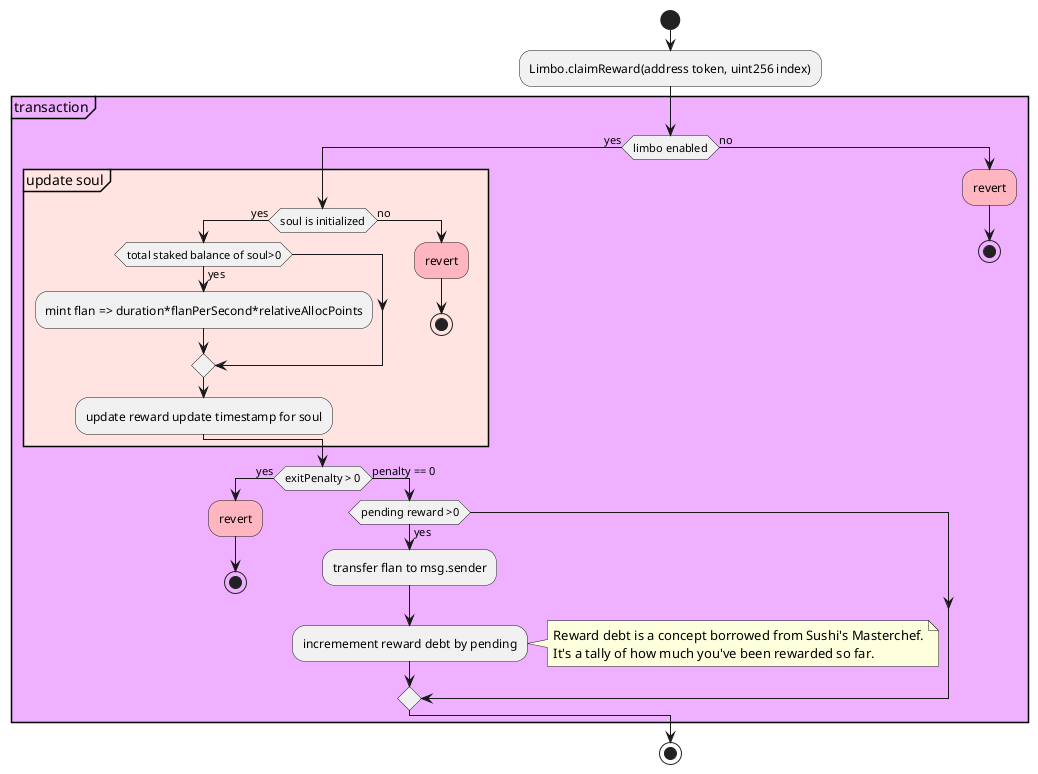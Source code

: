@startuml
!define yoghurt #eeb0ff
start
:Limbo.claimReward(address token, uint256 index);
partition yoghurt "transaction"{
if(limbo enabled) then (yes)
    partition #MistyRose "update soul"{
        if(soul is initialized) then (yes)
            if(total staked balance of soul>0) then(yes)
                :mint flan => duration*flanPerSecond*relativeAllocPoints;
            endif
            :update reward update timestamp for soul;
        else (no)
            #lightpink:revert;
            stop
        endif
    }
    if(exitPenalty > 0) then (yes)
        #lightpink:revert;
        stop
    else (penalty == 0)
        if(pending reward >0) then (yes)
            :transfer flan to msg.sender;
            :incremement reward debt by pending;
            note right
                Reward debt is a concept borrowed from Sushi's Masterchef.
                It's a tally of how much you've been rewarded so far.
            end note
        endif
    endif
else (no)
    #lightpink:revert;
    stop
endif
}
stop
@enduml